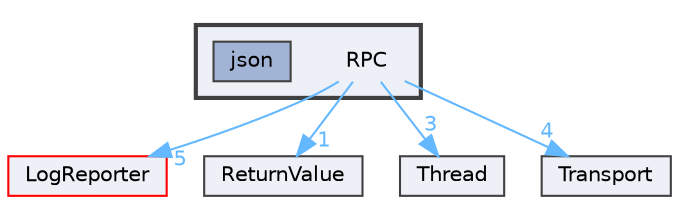 digraph "C:/Dev/ezRPC/RPC"
{
 // LATEX_PDF_SIZE
  bgcolor="transparent";
  edge [fontname=Helvetica,fontsize=10,labelfontname=Helvetica,labelfontsize=10];
  node [fontname=Helvetica,fontsize=10,shape=box,height=0.2,width=0.4];
  compound=true
  subgraph clusterdir_5e7820cd9865310f5cd4c55ebafcb2ee {
    graph [ bgcolor="#edf0f7", pencolor="grey25", label="", fontname=Helvetica,fontsize=10 style="filled,bold", URL="dir_5e7820cd9865310f5cd4c55ebafcb2ee.html",tooltip=""]
    dir_5e7820cd9865310f5cd4c55ebafcb2ee [shape=plaintext, label="RPC"];
  dir_20e7de5cbe20bb2303a984820f1f58b7 [label="json", fillcolor="#a2b4d6", color="grey25", style="filled", URL="dir_20e7de5cbe20bb2303a984820f1f58b7.html",tooltip=""];
  }
  dir_0aab817486fdc7dd6c4f9aa62ba91991 [label="LogReporter", fillcolor="#edf0f7", color="red", style="filled", URL="dir_0aab817486fdc7dd6c4f9aa62ba91991.html",tooltip=""];
  dir_218548f2e7b9cceb413c39518a6f1c15 [label="ReturnValue", fillcolor="#edf0f7", color="grey25", style="filled", URL="dir_218548f2e7b9cceb413c39518a6f1c15.html",tooltip=""];
  dir_c211989d999a6a303a2b08461c3c22b8 [label="Thread", fillcolor="#edf0f7", color="grey25", style="filled", URL="dir_c211989d999a6a303a2b08461c3c22b8.html",tooltip=""];
  dir_fe0408bba8e1b297be50641f0afa584a [label="Transport", fillcolor="#edf0f7", color="grey25", style="filled", URL="dir_fe0408bba8e1b297be50641f0afa584a.html",tooltip=""];
  dir_5e7820cd9865310f5cd4c55ebafcb2ee->dir_0aab817486fdc7dd6c4f9aa62ba91991 [headlabel="5", labeldistance=1.5 headhref="dir_000091_000058.html" href="dir_000091_000058.html" color="steelblue1" fontcolor="steelblue1"];
  dir_5e7820cd9865310f5cd4c55ebafcb2ee->dir_218548f2e7b9cceb413c39518a6f1c15 [headlabel="1", labeldistance=1.5 headhref="dir_000091_000090.html" href="dir_000091_000090.html" color="steelblue1" fontcolor="steelblue1"];
  dir_5e7820cd9865310f5cd4c55ebafcb2ee->dir_c211989d999a6a303a2b08461c3c22b8 [headlabel="3", labeldistance=1.5 headhref="dir_000091_000103.html" href="dir_000091_000103.html" color="steelblue1" fontcolor="steelblue1"];
  dir_5e7820cd9865310f5cd4c55ebafcb2ee->dir_fe0408bba8e1b297be50641f0afa584a [headlabel="4", labeldistance=1.5 headhref="dir_000091_000106.html" href="dir_000091_000106.html" color="steelblue1" fontcolor="steelblue1"];
}
